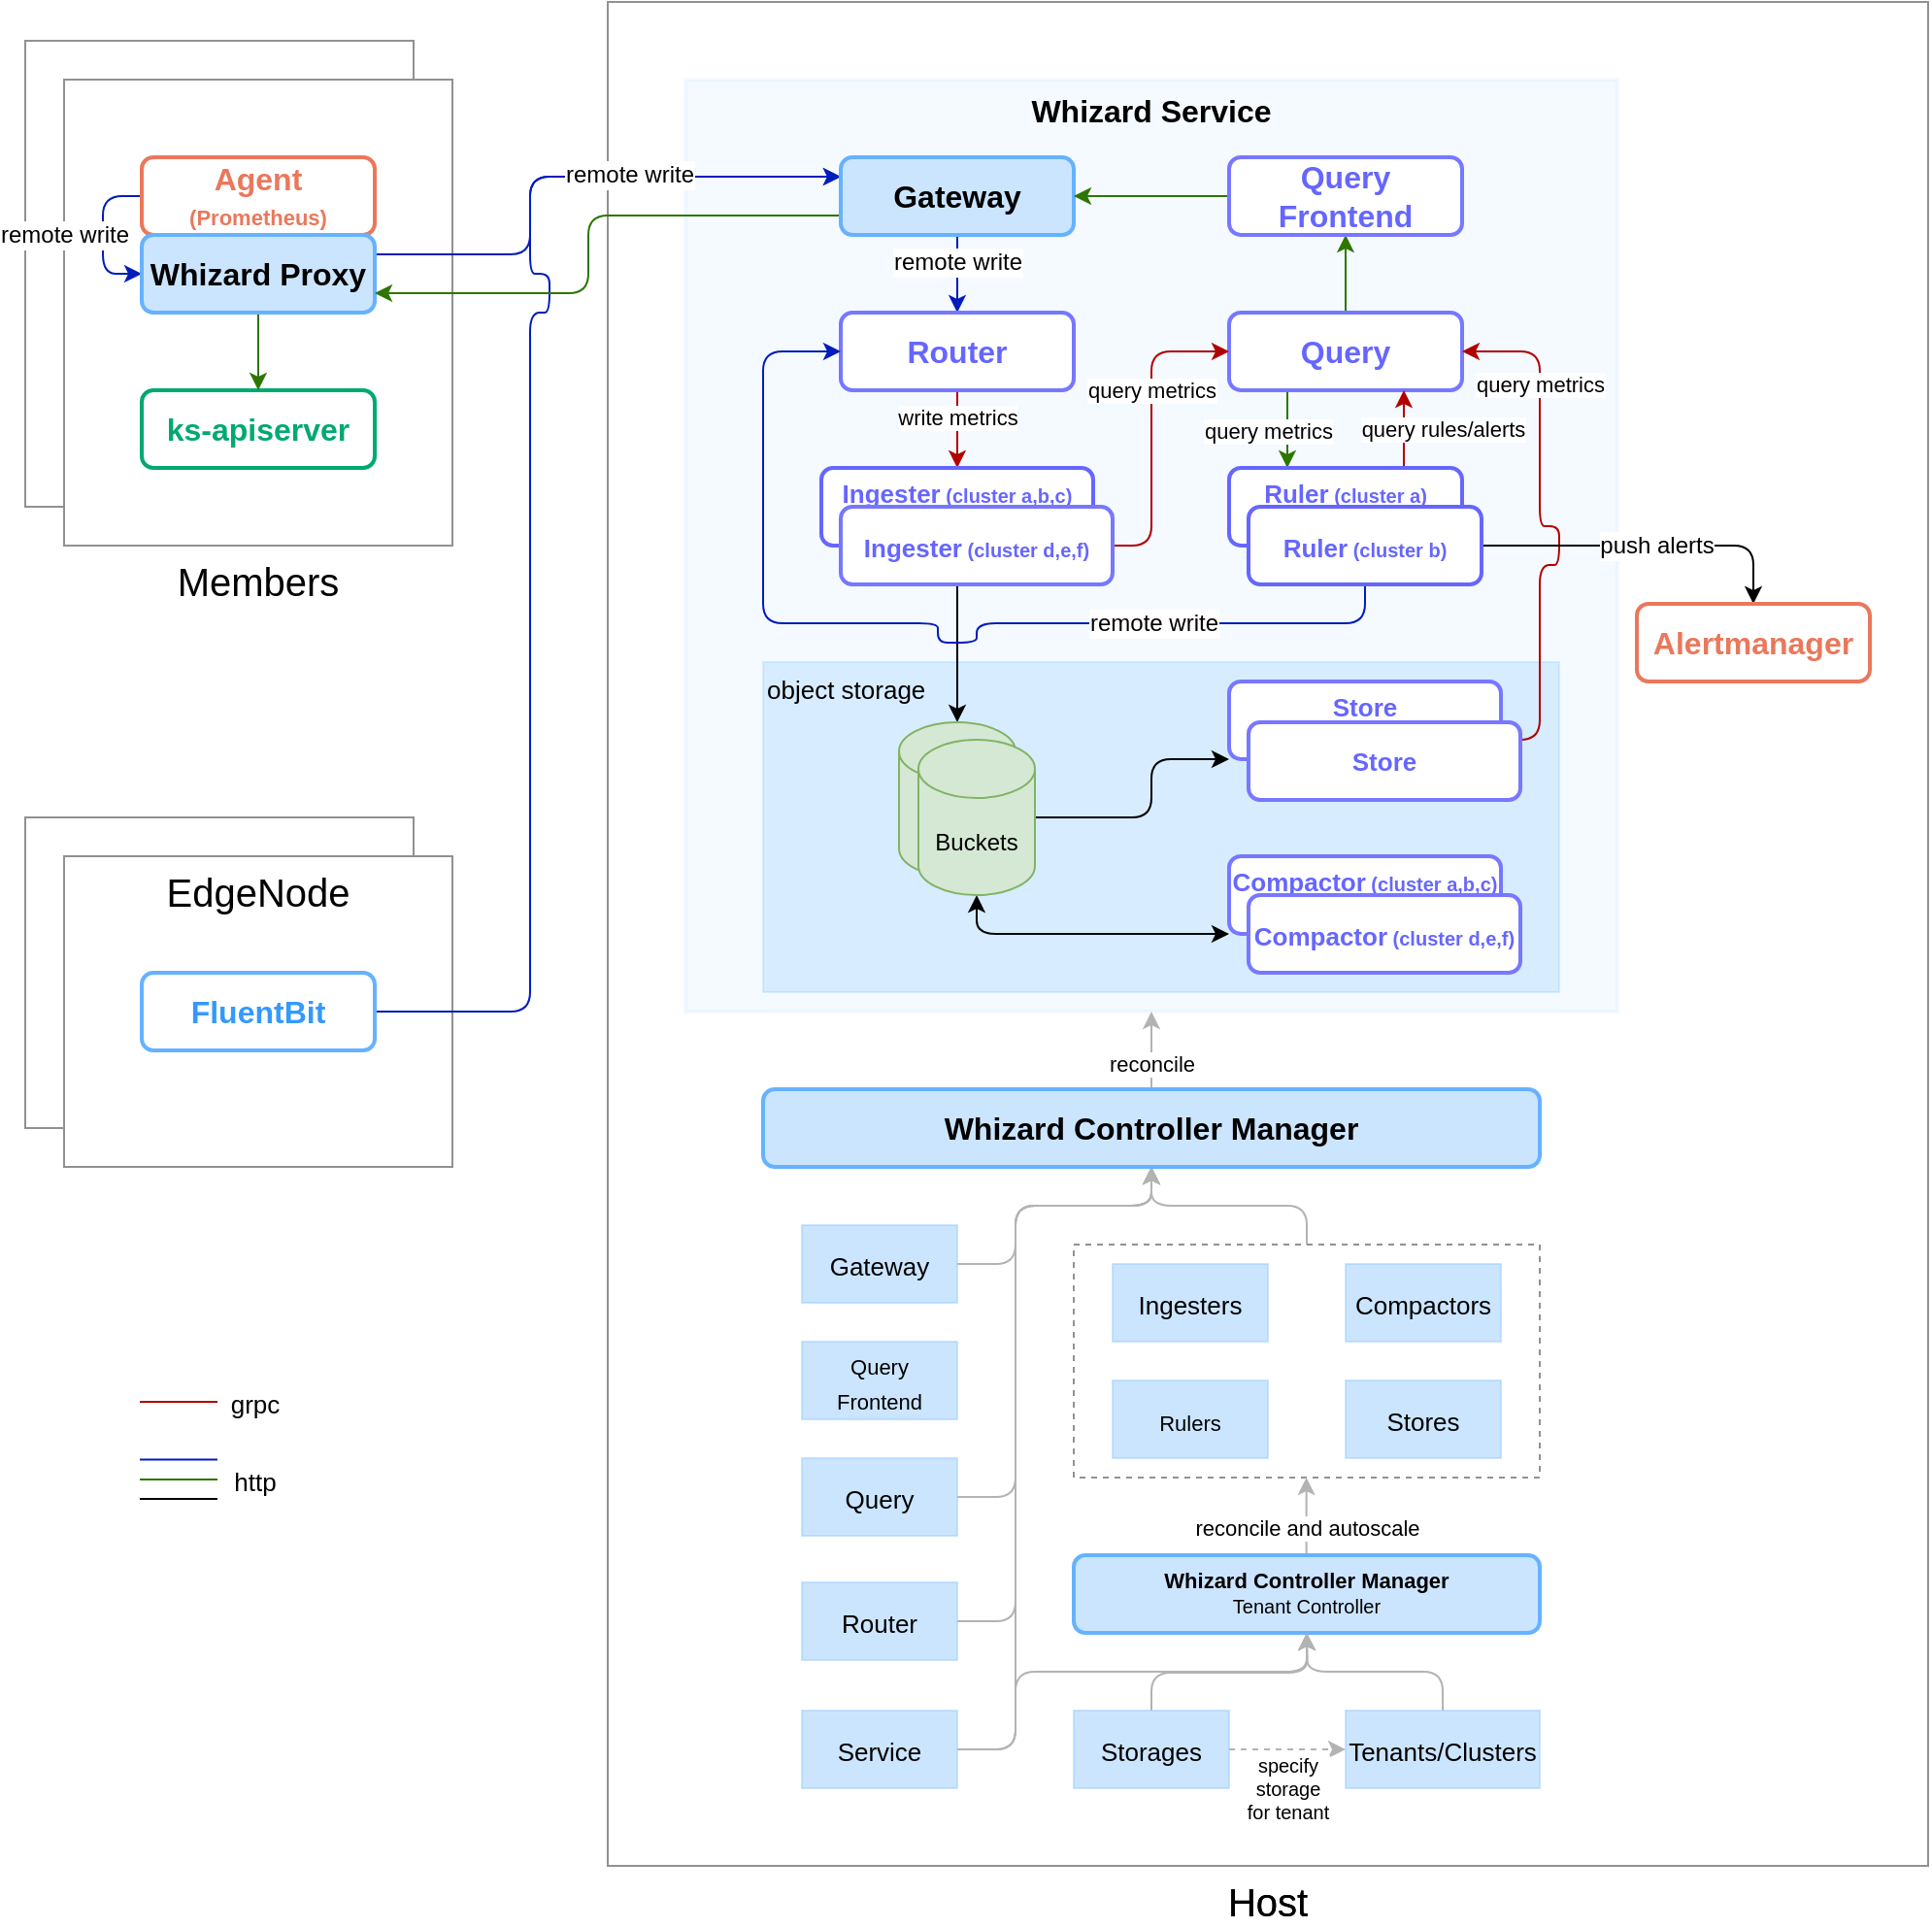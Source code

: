 <mxfile version="20.3.0" type="google"><diagram id="Wn8onYKOnq_qN8UQVsHJ" name="Page-1"><mxGraphModel grid="1" page="1" gridSize="10" guides="1" tooltips="1" connect="1" arrows="1" fold="1" pageScale="1" pageWidth="1654" pageHeight="2336" math="0" shadow="0"><root><mxCell id="0"/><mxCell id="1" parent="0"/><mxCell id="JxBNzHUlp17vYYM24ywU-93" value="background" parent="0"/><mxCell id="JxBNzHUlp17vYYM24ywU-95" value="design" style="" parent="0"/><mxCell id="JxBNzHUlp17vYYM24ywU-96" value="" style="rounded=0;whiteSpace=wrap;html=1;verticalAlign=top;labelPosition=center;verticalLabelPosition=middle;align=center;fontSize=20;fillColor=default;strokeColor=#919191;shadow=0;" vertex="1" parent="JxBNzHUlp17vYYM24ywU-95"><mxGeometry x="60" y="1300" width="200" height="160" as="geometry"/></mxCell><mxCell id="JxBNzHUlp17vYYM24ywU-97" value="EdgeNode" style="rounded=0;whiteSpace=wrap;html=1;verticalAlign=top;labelPosition=center;verticalLabelPosition=middle;align=center;fontSize=20;fillColor=default;strokeColor=#919191;shadow=0;" vertex="1" parent="JxBNzHUlp17vYYM24ywU-95"><mxGeometry x="80" y="1320" width="200" height="160" as="geometry"/></mxCell><mxCell id="JxBNzHUlp17vYYM24ywU-98" style="edgeStyle=orthogonalEdgeStyle;html=1;entryX=0;entryY=0.25;entryDx=0;entryDy=0;fontSize=10;fontColor=#000000;strokeColor=#001DBC;" edge="1" parent="JxBNzHUlp17vYYM24ywU-95" source="JxBNzHUlp17vYYM24ywU-184" target="JxBNzHUlp17vYYM24ywU-121"><mxGeometry relative="1" as="geometry"><Array as="points"><mxPoint x="320" y="1400"/><mxPoint x="320" y="1040"/><mxPoint x="330" y="1040"/><mxPoint x="330" y="1020"/><mxPoint x="320" y="1020"/><mxPoint x="320" y="970"/></Array></mxGeometry></mxCell><mxCell id="JxBNzHUlp17vYYM24ywU-99" value="&lt;font style=&quot;font-size: 20px&quot;&gt;Host&lt;/font&gt;" style="rounded=0;whiteSpace=wrap;html=1;verticalAlign=top;labelPosition=center;verticalLabelPosition=bottom;align=center;fontSize=20;fillColor=none;strokeColor=#919191;" vertex="1" parent="JxBNzHUlp17vYYM24ywU-95"><mxGeometry x="360" y="880" width="680" height="960" as="geometry"/></mxCell><mxCell id="JxBNzHUlp17vYYM24ywU-100" value="&lt;font style=&quot;font-size: 20px&quot;&gt;Host&lt;/font&gt;" style="rounded=0;whiteSpace=wrap;html=1;verticalAlign=top;labelPosition=center;verticalLabelPosition=bottom;align=center;fontSize=20;fillColor=none;strokeColor=#919191;" vertex="1" parent="JxBNzHUlp17vYYM24ywU-95"><mxGeometry x="360" y="880" width="680" height="960" as="geometry"/></mxCell><mxCell id="JxBNzHUlp17vYYM24ywU-101" style="edgeStyle=orthogonalEdgeStyle;html=1;entryX=0.5;entryY=1;entryDx=0;entryDy=0;fontSize=11;fontColor=#000000;strokeColor=#B3B3B3;" edge="1" parent="JxBNzHUlp17vYYM24ywU-95" source="JxBNzHUlp17vYYM24ywU-102" target="JxBNzHUlp17vYYM24ywU-182"><mxGeometry relative="1" as="geometry"/></mxCell><mxCell id="JxBNzHUlp17vYYM24ywU-102" value="" style="rounded=0;whiteSpace=wrap;html=1;verticalAlign=top;labelPosition=center;verticalLabelPosition=bottom;align=center;fontSize=20;fillColor=none;strokeColor=#919191;dashed=1;" vertex="1" parent="JxBNzHUlp17vYYM24ywU-95"><mxGeometry x="600" y="1520" width="240" height="120" as="geometry"/></mxCell><mxCell id="JxBNzHUlp17vYYM24ywU-103" value="&lt;span style=&quot;font-size: 16px&quot;&gt;&lt;b&gt;Whizard Service&lt;/b&gt;&lt;/span&gt;" style="rounded=0;whiteSpace=wrap;html=1;fontSize=15;strokeWidth=2;fillColor=#66B2FF;gradientColor=none;gradientDirection=north;strokeColor=#66B2FF;verticalAlign=top;opacity=7;" vertex="1" parent="JxBNzHUlp17vYYM24ywU-95"><mxGeometry x="400" y="920" width="480" height="480" as="geometry"/></mxCell><mxCell id="JxBNzHUlp17vYYM24ywU-104" value="&lt;font style=&quot;font-size: 13px;&quot;&gt;object storage&lt;/font&gt;" style="rounded=0;whiteSpace=wrap;html=1;verticalAlign=top;labelPosition=center;verticalLabelPosition=middle;align=left;fontSize=13;fillColor=#66B2FF;strokeColor=#66B2FF;shadow=0;opacity=20;" vertex="1" parent="JxBNzHUlp17vYYM24ywU-95"><mxGeometry x="440" y="1220" width="410" height="170" as="geometry"/></mxCell><mxCell id="JxBNzHUlp17vYYM24ywU-105" value="" style="rounded=0;whiteSpace=wrap;html=1;verticalAlign=top;labelPosition=center;verticalLabelPosition=bottom;align=center;fontSize=20;fillColor=default;strokeColor=#919191;" vertex="1" parent="JxBNzHUlp17vYYM24ywU-95"><mxGeometry x="60" y="900" width="200" height="240" as="geometry"/></mxCell><mxCell id="JxBNzHUlp17vYYM24ywU-106" value="Members" style="rounded=0;whiteSpace=wrap;html=1;verticalAlign=top;labelPosition=center;verticalLabelPosition=bottom;align=center;fontSize=20;fillColor=default;strokeColor=#919191;shadow=0;" vertex="1" parent="JxBNzHUlp17vYYM24ywU-95"><mxGeometry x="80" y="920" width="200" height="240" as="geometry"/></mxCell><mxCell id="JxBNzHUlp17vYYM24ywU-107" value="&lt;font color=&quot;#00a971&quot; style=&quot;font-size: 16px&quot;&gt;&lt;b&gt;ks-apiserver&lt;/b&gt;&lt;/font&gt;" style="rounded=1;whiteSpace=wrap;html=1;strokeWidth=2;fontSize=14;fillColor=#FFFFFF;strokeColor=#00A971;" vertex="1" parent="JxBNzHUlp17vYYM24ywU-95"><mxGeometry x="120" y="1080" width="120" height="40" as="geometry"/></mxCell><mxCell id="JxBNzHUlp17vYYM24ywU-108" style="edgeStyle=orthogonalEdgeStyle;html=1;entryX=0;entryY=0.5;entryDx=0;entryDy=0;fontSize=16;exitX=0;exitY=0.5;exitDx=0;exitDy=0;strokeColor=#001DBC;" edge="1" parent="JxBNzHUlp17vYYM24ywU-95" source="JxBNzHUlp17vYYM24ywU-110" target="JxBNzHUlp17vYYM24ywU-114"><mxGeometry relative="1" as="geometry"><Array as="points"><mxPoint x="100" y="980"/><mxPoint x="100" y="1020"/></Array></mxGeometry></mxCell><mxCell id="JxBNzHUlp17vYYM24ywU-109" value="&lt;font style=&quot;font-size: 12px;&quot;&gt;remote write&lt;/font&gt;" style="edgeLabel;html=1;align=center;verticalAlign=middle;resizable=0;points=[];fontSize=12;" connectable="0" vertex="1" parent="JxBNzHUlp17vYYM24ywU-108"><mxGeometry x="-0.189" y="-1" relative="1" as="geometry"><mxPoint x="-19" y="7" as="offset"/></mxGeometry></mxCell><mxCell id="JxBNzHUlp17vYYM24ywU-110" value="&lt;font&gt;&lt;b&gt;&lt;span style=&quot;font-size: 16px&quot;&gt;Agent &lt;/span&gt;&lt;font style=&quot;font-size: 11px&quot;&gt;(Prometheus)&lt;/font&gt;&lt;/b&gt;&lt;/font&gt;" style="rounded=1;whiteSpace=wrap;html=1;fontSize=15;strokeWidth=2;fillColor=#FFFFFF;gradientColor=none;gradientDirection=north;strokeColor=#EA785B;fontColor=#EA785B;" vertex="1" parent="JxBNzHUlp17vYYM24ywU-95"><mxGeometry x="120" y="960" width="120" height="40" as="geometry"/></mxCell><mxCell id="JxBNzHUlp17vYYM24ywU-111" style="edgeStyle=orthogonalEdgeStyle;html=1;entryX=0;entryY=0.25;entryDx=0;entryDy=0;startArrow=none;startFill=0;strokeColor=#001DBC;elbow=vertical;exitX=1;exitY=0.25;exitDx=0;exitDy=0;" edge="1" parent="JxBNzHUlp17vYYM24ywU-95" source="JxBNzHUlp17vYYM24ywU-114" target="JxBNzHUlp17vYYM24ywU-121"><mxGeometry relative="1" as="geometry"><Array as="points"><mxPoint x="320" y="1010"/><mxPoint x="320" y="970"/></Array></mxGeometry></mxCell><mxCell id="JxBNzHUlp17vYYM24ywU-112" value="&lt;font style=&quot;font-size: 12px;&quot;&gt;remote write&lt;/font&gt;" style="edgeLabel;html=1;align=center;verticalAlign=middle;resizable=0;points=[];fontSize=12;" connectable="0" vertex="1" parent="JxBNzHUlp17vYYM24ywU-111"><mxGeometry x="0.025" y="1" relative="1" as="geometry"><mxPoint x="27" as="offset"/></mxGeometry></mxCell><mxCell id="JxBNzHUlp17vYYM24ywU-113" style="edgeStyle=orthogonalEdgeStyle;html=1;entryX=0.5;entryY=0;entryDx=0;entryDy=0;startArrow=none;startFill=0;strokeColor=#2D7600;elbow=vertical;" edge="1" parent="JxBNzHUlp17vYYM24ywU-95" source="JxBNzHUlp17vYYM24ywU-114" target="JxBNzHUlp17vYYM24ywU-107"><mxGeometry relative="1" as="geometry"/></mxCell><mxCell id="JxBNzHUlp17vYYM24ywU-114" value="&lt;span style=&quot;font-size: 16px&quot;&gt;&lt;b&gt;Whizard Proxy&lt;/b&gt;&lt;/span&gt;" style="rounded=1;whiteSpace=wrap;html=1;fontSize=15;strokeWidth=2;fillColor=#CCE5FF;gradientColor=none;gradientDirection=east;strokeColor=#66B2FF;fontColor=#000000;" vertex="1" parent="JxBNzHUlp17vYYM24ywU-95"><mxGeometry x="120" y="1000" width="120" height="40" as="geometry"/></mxCell><mxCell id="JxBNzHUlp17vYYM24ywU-115" style="edgeStyle=orthogonalEdgeStyle;html=1;fontSize=11;fontColor=#E6E6E6;strokeColor=#B3B3B3;" edge="1" parent="JxBNzHUlp17vYYM24ywU-95"><mxGeometry relative="1" as="geometry"><mxPoint x="719.82" y="1680" as="sourcePoint"/><mxPoint x="719.82" y="1640" as="targetPoint"/></mxGeometry></mxCell><mxCell id="JxBNzHUlp17vYYM24ywU-116" value="&lt;font color=&quot;#000000&quot;&gt;reconcile and autoscale&lt;/font&gt;" style="edgeLabel;html=1;align=center;verticalAlign=middle;resizable=0;points=[];fontSize=11;fontColor=#E6E6E6;" connectable="0" vertex="1" parent="JxBNzHUlp17vYYM24ywU-115"><mxGeometry x="-0.286" y="-1" relative="1" as="geometry"><mxPoint x="-1" as="offset"/></mxGeometry></mxCell><mxCell id="JxBNzHUlp17vYYM24ywU-117" value="&lt;font&gt;&lt;b style=&quot;font-size: 11px&quot;&gt;Whizard Controller Manager&lt;/b&gt;&lt;br&gt;&lt;font style=&quot;font-size: 10px&quot;&gt;Tenant Controller&lt;/font&gt;&lt;br&gt;&lt;/font&gt;" style="rounded=1;whiteSpace=wrap;html=1;fontSize=11;strokeWidth=2;fillColor=#CCE5FF;gradientColor=#CCE5FF;gradientDirection=east;strokeColor=#66B2FF;verticalAlign=top;fontColor=#000000;" vertex="1" parent="JxBNzHUlp17vYYM24ywU-95"><mxGeometry x="600" y="1680" width="240" height="40" as="geometry"/></mxCell><mxCell id="JxBNzHUlp17vYYM24ywU-118" style="edgeStyle=orthogonalEdgeStyle;html=1;entryX=0.5;entryY=0;entryDx=0;entryDy=0;strokeColor=#001DBC;" edge="1" parent="JxBNzHUlp17vYYM24ywU-95" source="JxBNzHUlp17vYYM24ywU-121" target="JxBNzHUlp17vYYM24ywU-130"><mxGeometry relative="1" as="geometry"/></mxCell><mxCell id="JxBNzHUlp17vYYM24ywU-119" value="remote write" style="edgeLabel;html=1;align=center;verticalAlign=middle;resizable=0;points=[];fontSize=12;" connectable="0" vertex="1" parent="JxBNzHUlp17vYYM24ywU-118"><mxGeometry x="-0.305" relative="1" as="geometry"><mxPoint as="offset"/></mxGeometry></mxCell><mxCell id="JxBNzHUlp17vYYM24ywU-120" style="edgeStyle=orthogonalEdgeStyle;html=1;entryX=1;entryY=0.75;entryDx=0;entryDy=0;startArrow=none;startFill=0;strokeColor=#2D7600;elbow=vertical;exitX=0;exitY=0.75;exitDx=0;exitDy=0;" edge="1" parent="JxBNzHUlp17vYYM24ywU-95" source="JxBNzHUlp17vYYM24ywU-121" target="JxBNzHUlp17vYYM24ywU-114"><mxGeometry relative="1" as="geometry"><Array as="points"><mxPoint x="350" y="990"/><mxPoint x="350" y="1030"/></Array></mxGeometry></mxCell><mxCell id="JxBNzHUlp17vYYM24ywU-121" value="&lt;span style=&quot;font-size: 16px&quot;&gt;&lt;b&gt;Gateway&lt;/b&gt;&lt;/span&gt;" style="rounded=1;whiteSpace=wrap;html=1;fontSize=15;strokeWidth=2;fillColor=#CCE5FF;gradientColor=none;gradientDirection=east;strokeColor=#66B2FF;" vertex="1" parent="JxBNzHUlp17vYYM24ywU-95"><mxGeometry x="480" y="960" width="120" height="40" as="geometry"/></mxCell><mxCell id="JxBNzHUlp17vYYM24ywU-122" style="edgeStyle=orthogonalEdgeStyle;html=1;strokeColor=#2D7600;" edge="1" parent="JxBNzHUlp17vYYM24ywU-95" source="JxBNzHUlp17vYYM24ywU-125" target="JxBNzHUlp17vYYM24ywU-127"><mxGeometry relative="1" as="geometry"/></mxCell><mxCell id="JxBNzHUlp17vYYM24ywU-123" style="edgeStyle=orthogonalEdgeStyle;html=1;entryX=0.25;entryY=0;entryDx=0;entryDy=0;startArrow=none;startFill=0;strokeColor=#2D7600;elbow=vertical;exitX=0.25;exitY=1;exitDx=0;exitDy=0;" edge="1" parent="JxBNzHUlp17vYYM24ywU-95" source="JxBNzHUlp17vYYM24ywU-125" target="JxBNzHUlp17vYYM24ywU-142"><mxGeometry relative="1" as="geometry"/></mxCell><mxCell id="JxBNzHUlp17vYYM24ywU-124" value="query metrics" style="edgeLabel;html=1;align=center;verticalAlign=middle;resizable=0;points=[];fontSize=11;" connectable="0" vertex="1" parent="JxBNzHUlp17vYYM24ywU-123"><mxGeometry x="-0.372" relative="1" as="geometry"><mxPoint x="-10" y="8" as="offset"/></mxGeometry></mxCell><mxCell id="JxBNzHUlp17vYYM24ywU-125" value="&lt;span style=&quot;font-size: 16px&quot;&gt;&lt;b&gt;Query&lt;/b&gt;&lt;/span&gt;" style="rounded=1;whiteSpace=wrap;html=1;fontSize=15;strokeWidth=2;fillColor=default;gradientColor=none;gradientDirection=east;strokeColor=#7777FF;fontColor=#6666FF;" vertex="1" parent="JxBNzHUlp17vYYM24ywU-95"><mxGeometry x="680" y="1040" width="120" height="40" as="geometry"/></mxCell><mxCell id="JxBNzHUlp17vYYM24ywU-126" style="edgeStyle=orthogonalEdgeStyle;html=1;entryX=1;entryY=0.5;entryDx=0;entryDy=0;strokeColor=#2D7600;" edge="1" parent="JxBNzHUlp17vYYM24ywU-95" source="JxBNzHUlp17vYYM24ywU-127" target="JxBNzHUlp17vYYM24ywU-121"><mxGeometry relative="1" as="geometry"/></mxCell><mxCell id="JxBNzHUlp17vYYM24ywU-127" value="&lt;span style=&quot;font-size: 16px&quot;&gt;&lt;b&gt;Query&lt;br&gt;Frontend&lt;/b&gt;&lt;/span&gt;" style="rounded=1;whiteSpace=wrap;html=1;fontSize=15;strokeWidth=2;fillColor=default;gradientColor=none;gradientDirection=east;strokeColor=#7777FF;fontColor=#6666FF;" vertex="1" parent="JxBNzHUlp17vYYM24ywU-95"><mxGeometry x="680" y="960" width="120" height="40" as="geometry"/></mxCell><mxCell id="JxBNzHUlp17vYYM24ywU-128" style="edgeStyle=orthogonalEdgeStyle;html=1;entryX=0.5;entryY=0;entryDx=0;entryDy=0;strokeColor=#B20000;" edge="1" parent="JxBNzHUlp17vYYM24ywU-95" source="JxBNzHUlp17vYYM24ywU-130" target="JxBNzHUlp17vYYM24ywU-132"><mxGeometry relative="1" as="geometry"/></mxCell><mxCell id="JxBNzHUlp17vYYM24ywU-129" value="write metrics" style="edgeLabel;html=1;align=center;verticalAlign=middle;resizable=0;points=[];fontSize=11;" connectable="0" vertex="1" parent="JxBNzHUlp17vYYM24ywU-128"><mxGeometry x="-0.295" relative="1" as="geometry"><mxPoint as="offset"/></mxGeometry></mxCell><mxCell id="JxBNzHUlp17vYYM24ywU-130" value="&lt;span style=&quot;font-size: 16px&quot;&gt;&lt;b&gt;Router&lt;/b&gt;&lt;/span&gt;" style="rounded=1;whiteSpace=wrap;html=1;fontSize=15;strokeWidth=2;fillColor=default;gradientColor=none;gradientDirection=east;strokeColor=#7777FF;fontColor=#6666FF;" vertex="1" parent="JxBNzHUlp17vYYM24ywU-95"><mxGeometry x="480" y="1040" width="120" height="40" as="geometry"/></mxCell><mxCell id="JxBNzHUlp17vYYM24ywU-131" style="edgeStyle=orthogonalEdgeStyle;html=1;startArrow=none;startFill=0;strokeColor=#000000;elbow=vertical;entryX=0.5;entryY=0;entryDx=0;entryDy=0;entryPerimeter=0;" edge="1" parent="JxBNzHUlp17vYYM24ywU-95" source="JxBNzHUlp17vYYM24ywU-132" target="JxBNzHUlp17vYYM24ywU-148"><mxGeometry relative="1" as="geometry"><mxPoint x="530" y="1250" as="targetPoint"/></mxGeometry></mxCell><mxCell id="JxBNzHUlp17vYYM24ywU-132" value="&lt;b style=&quot;line-height: 1&quot;&gt;&lt;font style=&quot;font-size: 13px&quot;&gt;Ingester&lt;/font&gt;&lt;/b&gt;&lt;b style=&quot;font-size: 10px ; line-height: 1&quot;&gt; (cluster a,b,c)&lt;/b&gt;" style="rounded=1;whiteSpace=wrap;html=1;fontSize=10;strokeWidth=2;fillColor=default;gradientColor=none;gradientDirection=east;strokeColor=#6666FF;verticalAlign=top;labelPosition=center;verticalLabelPosition=middle;align=center;fontColor=#6666FF;" vertex="1" parent="JxBNzHUlp17vYYM24ywU-95"><mxGeometry x="470" y="1120" width="140" height="40" as="geometry"/></mxCell><mxCell id="JxBNzHUlp17vYYM24ywU-133" style="edgeStyle=orthogonalEdgeStyle;html=1;entryX=1;entryY=0.5;entryDx=0;entryDy=0;strokeColor=#B20000;" edge="1" parent="JxBNzHUlp17vYYM24ywU-95" target="JxBNzHUlp17vYYM24ywU-125"><mxGeometry relative="1" as="geometry"><mxPoint x="810" y="1260" as="sourcePoint"/><Array as="points"><mxPoint x="840" y="1260"/><mxPoint x="840" y="1170"/><mxPoint x="850" y="1170"/><mxPoint x="850" y="1150"/><mxPoint x="840" y="1150"/><mxPoint x="840" y="1060"/></Array></mxGeometry></mxCell><mxCell id="JxBNzHUlp17vYYM24ywU-134" value="query metrics" style="edgeLabel;html=1;align=center;verticalAlign=middle;resizable=0;points=[];fontSize=11;" connectable="0" vertex="1" parent="JxBNzHUlp17vYYM24ywU-133"><mxGeometry x="0.61" relative="1" as="geometry"><mxPoint as="offset"/></mxGeometry></mxCell><mxCell id="JxBNzHUlp17vYYM24ywU-135" style="edgeStyle=orthogonalEdgeStyle;html=1;entryX=0;entryY=0.5;entryDx=0;entryDy=0;startArrow=none;startFill=0;strokeColor=#B20000;elbow=vertical;" edge="1" parent="JxBNzHUlp17vYYM24ywU-95" source="JxBNzHUlp17vYYM24ywU-137" target="JxBNzHUlp17vYYM24ywU-125"><mxGeometry relative="1" as="geometry"><Array as="points"><mxPoint x="640" y="1160"/><mxPoint x="640" y="1060"/></Array></mxGeometry></mxCell><mxCell id="JxBNzHUlp17vYYM24ywU-136" value="query metrics" style="edgeLabel;html=1;align=center;verticalAlign=middle;resizable=0;points=[];fontSize=11;" connectable="0" vertex="1" parent="JxBNzHUlp17vYYM24ywU-135"><mxGeometry x="0.078" relative="1" as="geometry"><mxPoint y="-14" as="offset"/></mxGeometry></mxCell><mxCell id="JxBNzHUlp17vYYM24ywU-137" value="&lt;b style=&quot;line-height: 1&quot;&gt;&lt;font style=&quot;font-size: 13px&quot;&gt;Ingester&lt;/font&gt;&lt;/b&gt;&lt;b style=&quot;font-size: 10px ; line-height: 1&quot;&gt; (cluster d,e,f)&lt;/b&gt;" style="rounded=1;whiteSpace=wrap;html=1;fontSize=15;strokeWidth=2;fillColor=default;gradientColor=none;gradientDirection=east;strokeColor=#7777FF;fontColor=#6666FF;" vertex="1" parent="JxBNzHUlp17vYYM24ywU-95"><mxGeometry x="480" y="1140" width="140" height="40" as="geometry"/></mxCell><mxCell id="JxBNzHUlp17vYYM24ywU-138" value="&lt;b style=&quot;line-height: 1&quot;&gt;&lt;font style=&quot;font-size: 13px&quot;&gt;Compactor&lt;/font&gt;&lt;/b&gt;&lt;b style=&quot;font-size: 10px ; line-height: 1&quot;&gt; (cluster a,b,c)&lt;/b&gt;" style="rounded=1;whiteSpace=wrap;html=1;fontSize=10;strokeWidth=2;fillColor=default;gradientColor=none;gradientDirection=east;strokeColor=#7777FF;verticalAlign=top;labelPosition=center;verticalLabelPosition=middle;align=center;fontColor=#6666FF;" vertex="1" parent="JxBNzHUlp17vYYM24ywU-95"><mxGeometry x="680" y="1320" width="140" height="40" as="geometry"/></mxCell><mxCell id="JxBNzHUlp17vYYM24ywU-139" value="&lt;b style=&quot;line-height: 1&quot;&gt;&lt;font style=&quot;font-size: 13px&quot;&gt;Compactor&lt;/font&gt;&lt;/b&gt;&lt;b style=&quot;font-size: 10px ; line-height: 1&quot;&gt; (cluster d,e,f)&lt;/b&gt;" style="rounded=1;whiteSpace=wrap;html=1;fontSize=15;strokeWidth=2;fillColor=default;gradientColor=none;gradientDirection=east;strokeColor=#7777FF;fontColor=#6666FF;" vertex="1" parent="JxBNzHUlp17vYYM24ywU-95"><mxGeometry x="690" y="1340" width="140" height="40" as="geometry"/></mxCell><mxCell id="JxBNzHUlp17vYYM24ywU-140" style="edgeStyle=orthogonalEdgeStyle;html=1;entryX=0.75;entryY=1;entryDx=0;entryDy=0;startArrow=none;startFill=0;strokeColor=#B20000;elbow=vertical;exitX=0.75;exitY=0;exitDx=0;exitDy=0;" edge="1" parent="JxBNzHUlp17vYYM24ywU-95" source="JxBNzHUlp17vYYM24ywU-142" target="JxBNzHUlp17vYYM24ywU-125"><mxGeometry relative="1" as="geometry"/></mxCell><mxCell id="JxBNzHUlp17vYYM24ywU-141" value="&lt;font style=&quot;font-size: 11px;&quot;&gt;query rules/alerts&lt;/font&gt;" style="edgeLabel;html=1;align=center;verticalAlign=middle;resizable=0;points=[];fontSize=11;" connectable="0" vertex="1" parent="JxBNzHUlp17vYYM24ywU-140"><mxGeometry x="-0.285" y="1" relative="1" as="geometry"><mxPoint x="21" y="-6" as="offset"/></mxGeometry></mxCell><mxCell id="JxBNzHUlp17vYYM24ywU-142" value="&lt;b style=&quot;line-height: 1&quot;&gt;&lt;font style=&quot;font-size: 13px&quot;&gt;Ruler&lt;/font&gt;&lt;/b&gt;&lt;b style=&quot;font-size: 10px ; line-height: 1&quot;&gt; (cluster a)&lt;/b&gt;" style="rounded=1;whiteSpace=wrap;html=1;fontSize=10;strokeWidth=2;fillColor=default;gradientColor=none;gradientDirection=east;strokeColor=#6666FF;verticalAlign=top;labelPosition=center;verticalLabelPosition=middle;align=center;fontColor=#6666FF;" vertex="1" parent="JxBNzHUlp17vYYM24ywU-95"><mxGeometry x="680" y="1120" width="120" height="40" as="geometry"/></mxCell><mxCell id="JxBNzHUlp17vYYM24ywU-143" style="edgeStyle=orthogonalEdgeStyle;html=1;entryX=0;entryY=0.5;entryDx=0;entryDy=0;strokeColor=#001DBC;exitX=0.5;exitY=1;exitDx=0;exitDy=0;" edge="1" parent="JxBNzHUlp17vYYM24ywU-95" source="JxBNzHUlp17vYYM24ywU-147" target="JxBNzHUlp17vYYM24ywU-130"><mxGeometry relative="1" as="geometry"><Array as="points"><mxPoint x="750" y="1200"/><mxPoint x="550" y="1200"/><mxPoint x="550" y="1210"/><mxPoint x="530" y="1210"/><mxPoint x="530" y="1200"/><mxPoint x="440" y="1200"/><mxPoint x="440" y="1060"/></Array></mxGeometry></mxCell><mxCell id="JxBNzHUlp17vYYM24ywU-144" value="remote write" style="edgeLabel;html=1;align=center;verticalAlign=middle;resizable=0;points=[];fontSize=12;" connectable="0" vertex="1" parent="JxBNzHUlp17vYYM24ywU-143"><mxGeometry x="-0.469" y="1" relative="1" as="geometry"><mxPoint x="11" y="-1" as="offset"/></mxGeometry></mxCell><mxCell id="JxBNzHUlp17vYYM24ywU-145" style="edgeStyle=orthogonalEdgeStyle;html=1;entryX=0.5;entryY=0;entryDx=0;entryDy=0;startArrow=none;startFill=0;strokeColor=#000000;elbow=vertical;" edge="1" parent="JxBNzHUlp17vYYM24ywU-95" source="JxBNzHUlp17vYYM24ywU-147" target="JxBNzHUlp17vYYM24ywU-154"><mxGeometry relative="1" as="geometry"><Array as="points"><mxPoint x="950" y="1160"/></Array></mxGeometry></mxCell><mxCell id="JxBNzHUlp17vYYM24ywU-146" value="&lt;font style=&quot;font-size: 12px;&quot;&gt;push alerts&lt;/font&gt;" style="edgeLabel;html=1;align=center;verticalAlign=middle;resizable=0;points=[];fontSize=12;" connectable="0" vertex="1" parent="JxBNzHUlp17vYYM24ywU-145"><mxGeometry x="0.318" y="2" relative="1" as="geometry"><mxPoint x="-22" y="2" as="offset"/></mxGeometry></mxCell><mxCell id="JxBNzHUlp17vYYM24ywU-147" value="&lt;b style=&quot;line-height: 1&quot;&gt;&lt;font style=&quot;font-size: 13px&quot;&gt;Ruler&lt;/font&gt;&lt;/b&gt;&lt;b style=&quot;font-size: 10px ; line-height: 1&quot;&gt; (cluster b)&lt;/b&gt;" style="rounded=1;whiteSpace=wrap;html=1;fontSize=15;strokeWidth=2;fillColor=default;gradientColor=none;gradientDirection=east;strokeColor=#6666FF;fontColor=#6666FF;" vertex="1" parent="JxBNzHUlp17vYYM24ywU-95"><mxGeometry x="690" y="1140" width="120" height="40" as="geometry"/></mxCell><mxCell id="JxBNzHUlp17vYYM24ywU-148" value="" style="shape=cylinder3;whiteSpace=wrap;html=1;boundedLbl=1;backgroundOutline=1;size=15;fillColor=#d5e8d4;strokeColor=#82b366;" vertex="1" parent="JxBNzHUlp17vYYM24ywU-95"><mxGeometry x="510" y="1251" width="60" height="80" as="geometry"/></mxCell><mxCell id="JxBNzHUlp17vYYM24ywU-149" style="edgeStyle=orthogonalEdgeStyle;html=1;strokeColor=#000000;elbow=vertical;exitX=0.5;exitY=1;exitDx=0;exitDy=0;exitPerimeter=0;startArrow=classic;startFill=1;" edge="1" parent="JxBNzHUlp17vYYM24ywU-95" source="JxBNzHUlp17vYYM24ywU-151"><mxGeometry relative="1" as="geometry"><mxPoint x="680" y="1360" as="targetPoint"/><Array as="points"><mxPoint x="550" y="1360"/></Array></mxGeometry></mxCell><mxCell id="JxBNzHUlp17vYYM24ywU-150" style="edgeStyle=orthogonalEdgeStyle;html=1;entryX=0;entryY=1;entryDx=0;entryDy=0;startArrow=none;startFill=0;strokeColor=#000000;elbow=vertical;" edge="1" parent="JxBNzHUlp17vYYM24ywU-95" source="JxBNzHUlp17vYYM24ywU-151" target="JxBNzHUlp17vYYM24ywU-152"><mxGeometry relative="1" as="geometry"><Array as="points"><mxPoint x="640" y="1300"/><mxPoint x="640" y="1270"/></Array></mxGeometry></mxCell><mxCell id="JxBNzHUlp17vYYM24ywU-151" value="Buckets" style="shape=cylinder3;whiteSpace=wrap;html=1;boundedLbl=1;backgroundOutline=1;size=15;fillColor=#d5e8d4;strokeColor=#82b366;" vertex="1" parent="JxBNzHUlp17vYYM24ywU-95"><mxGeometry x="520" y="1260" width="60" height="80" as="geometry"/></mxCell><mxCell id="JxBNzHUlp17vYYM24ywU-152" value="&lt;b style=&quot;line-height: 1&quot;&gt;&lt;font style=&quot;font-size: 13px&quot;&gt;Store&lt;/font&gt;&lt;/b&gt;" style="rounded=1;whiteSpace=wrap;html=1;fontSize=10;strokeWidth=2;fillColor=default;gradientColor=none;gradientDirection=east;strokeColor=#7777FF;verticalAlign=top;labelPosition=center;verticalLabelPosition=middle;align=center;fontColor=#6666FF;" vertex="1" parent="JxBNzHUlp17vYYM24ywU-95"><mxGeometry x="680" y="1230" width="140" height="40" as="geometry"/></mxCell><mxCell id="JxBNzHUlp17vYYM24ywU-153" value="&lt;b style=&quot;line-height: 1&quot;&gt;&lt;font style=&quot;font-size: 13px&quot;&gt;Store&lt;/font&gt;&lt;/b&gt;" style="rounded=1;whiteSpace=wrap;html=1;fontSize=10;strokeWidth=2;fillColor=default;gradientColor=none;gradientDirection=east;strokeColor=#7777FF;verticalAlign=middle;labelPosition=center;verticalLabelPosition=middle;align=center;fontColor=#6666FF;" vertex="1" parent="JxBNzHUlp17vYYM24ywU-95"><mxGeometry x="690" y="1251" width="140" height="40" as="geometry"/></mxCell><mxCell id="JxBNzHUlp17vYYM24ywU-154" value="&lt;span style=&quot;font-size: 16px&quot;&gt;&lt;b&gt;&lt;font color=&quot;#ea785b&quot;&gt;Alertmanager&lt;/font&gt;&lt;/b&gt;&lt;/span&gt;" style="rounded=1;whiteSpace=wrap;html=1;fontSize=15;strokeWidth=2;fillColor=#FFFFFF;gradientColor=none;gradientDirection=north;strokeColor=#EA785B;" vertex="1" parent="JxBNzHUlp17vYYM24ywU-95"><mxGeometry x="890" y="1190" width="120" height="40" as="geometry"/></mxCell><mxCell id="JxBNzHUlp17vYYM24ywU-155" value="" style="endArrow=none;html=1;fontSize=13;strokeColor=#B20000;elbow=vertical;" edge="1" parent="JxBNzHUlp17vYYM24ywU-95"><mxGeometry width="50" height="50" relative="1" as="geometry"><mxPoint x="119" y="1601" as="sourcePoint"/><mxPoint x="159" y="1601" as="targetPoint"/></mxGeometry></mxCell><mxCell id="JxBNzHUlp17vYYM24ywU-156" value="grpc" style="edgeLabel;html=1;align=center;verticalAlign=middle;resizable=0;points=[];fontSize=13;" connectable="0" vertex="1" parent="JxBNzHUlp17vYYM24ywU-155"><mxGeometry x="0.396" relative="1" as="geometry"><mxPoint x="31" y="1" as="offset"/></mxGeometry></mxCell><mxCell id="JxBNzHUlp17vYYM24ywU-157" value="" style="endArrow=none;html=1;fontSize=13;strokeColor=#001DBC;elbow=vertical;" edge="1" parent="JxBNzHUlp17vYYM24ywU-95"><mxGeometry width="50" height="50" relative="1" as="geometry"><mxPoint x="119" y="1630.8" as="sourcePoint"/><mxPoint x="159" y="1630.8" as="targetPoint"/></mxGeometry></mxCell><mxCell id="JxBNzHUlp17vYYM24ywU-158" value="" style="endArrow=none;html=1;fontSize=13;strokeColor=#2D7600;elbow=vertical;" edge="1" parent="JxBNzHUlp17vYYM24ywU-95"><mxGeometry width="50" height="50" relative="1" as="geometry"><mxPoint x="119" y="1641" as="sourcePoint"/><mxPoint x="159" y="1641" as="targetPoint"/></mxGeometry></mxCell><mxCell id="JxBNzHUlp17vYYM24ywU-159" value="http" style="edgeLabel;html=1;align=center;verticalAlign=middle;resizable=0;points=[];fontSize=13;" connectable="0" vertex="1" parent="JxBNzHUlp17vYYM24ywU-158"><mxGeometry x="0.396" relative="1" as="geometry"><mxPoint x="31" y="1" as="offset"/></mxGeometry></mxCell><mxCell id="JxBNzHUlp17vYYM24ywU-160" value="" style="endArrow=none;html=1;fontSize=13;strokeColor=#000000;elbow=vertical;" edge="1" parent="JxBNzHUlp17vYYM24ywU-95"><mxGeometry width="50" height="50" relative="1" as="geometry"><mxPoint x="119" y="1651" as="sourcePoint"/><mxPoint x="159" y="1651" as="targetPoint"/></mxGeometry></mxCell><mxCell id="JxBNzHUlp17vYYM24ywU-161" style="edgeStyle=orthogonalEdgeStyle;html=1;fontSize=11;strokeColor=#B3B3B3;" edge="1" parent="JxBNzHUlp17vYYM24ywU-95" source="JxBNzHUlp17vYYM24ywU-162" target="JxBNzHUlp17vYYM24ywU-117"><mxGeometry relative="1" as="geometry"/></mxCell><mxCell id="JxBNzHUlp17vYYM24ywU-162" value="&lt;font style=&quot;font-size: 13px&quot;&gt;Tenants/Clusters&lt;/font&gt;" style="rounded=0;whiteSpace=wrap;html=1;fontSize=15;strokeWidth=1;fillColor=#99CCFF;gradientColor=none;gradientDirection=east;strokeColor=#99CCFF;opacity=50;" vertex="1" parent="JxBNzHUlp17vYYM24ywU-95"><mxGeometry x="740" y="1760" width="100" height="40" as="geometry"/></mxCell><mxCell id="JxBNzHUlp17vYYM24ywU-163" style="edgeStyle=orthogonalEdgeStyle;html=1;fontSize=11;fontColor=#000000;strokeColor=#B3B3B3;exitX=1;exitY=0.5;exitDx=0;exitDy=0;" edge="1" parent="JxBNzHUlp17vYYM24ywU-95" source="JxBNzHUlp17vYYM24ywU-165" target="JxBNzHUlp17vYYM24ywU-117"><mxGeometry relative="1" as="geometry"><Array as="points"><mxPoint x="570" y="1780"/><mxPoint x="570" y="1740"/><mxPoint x="720" y="1740"/></Array></mxGeometry></mxCell><mxCell id="JxBNzHUlp17vYYM24ywU-164" style="edgeStyle=orthogonalEdgeStyle;html=1;entryX=0.5;entryY=1;entryDx=0;entryDy=0;fontSize=11;fontColor=#000000;strokeColor=#B3B3B3;exitX=1;exitY=0.5;exitDx=0;exitDy=0;" edge="1" parent="JxBNzHUlp17vYYM24ywU-95" source="JxBNzHUlp17vYYM24ywU-165" target="JxBNzHUlp17vYYM24ywU-182"><mxGeometry relative="1" as="geometry"><Array as="points"><mxPoint x="570" y="1780"/><mxPoint x="570" y="1500"/><mxPoint x="640" y="1500"/></Array></mxGeometry></mxCell><mxCell id="JxBNzHUlp17vYYM24ywU-165" value="&lt;font style=&quot;font-size: 13px&quot;&gt;Service&lt;/font&gt;" style="rounded=0;whiteSpace=wrap;html=1;fontSize=15;strokeWidth=1;fillColor=#99CCFF;gradientColor=none;gradientDirection=east;strokeColor=#99CCFF;opacity=50;" vertex="1" parent="JxBNzHUlp17vYYM24ywU-95"><mxGeometry x="460" y="1760" width="80" height="40" as="geometry"/></mxCell><mxCell id="JxBNzHUlp17vYYM24ywU-166" style="edgeStyle=orthogonalEdgeStyle;html=1;entryX=0.5;entryY=1;entryDx=0;entryDy=0;fontSize=11;fontColor=#000000;strokeColor=#B3B3B3;" edge="1" parent="JxBNzHUlp17vYYM24ywU-95" source="JxBNzHUlp17vYYM24ywU-167" target="JxBNzHUlp17vYYM24ywU-182"><mxGeometry relative="1" as="geometry"><Array as="points"><mxPoint x="570" y="1650"/><mxPoint x="570" y="1500"/><mxPoint x="640" y="1500"/></Array></mxGeometry></mxCell><mxCell id="JxBNzHUlp17vYYM24ywU-167" value="&lt;font style=&quot;font-size: 13px&quot;&gt;Query&lt;/font&gt;" style="rounded=0;whiteSpace=wrap;html=1;fontSize=15;strokeWidth=1;fillColor=#99CCFF;gradientColor=none;gradientDirection=east;strokeColor=#99CCFF;opacity=50;" vertex="1" parent="JxBNzHUlp17vYYM24ywU-95"><mxGeometry x="460" y="1630" width="80" height="40" as="geometry"/></mxCell><mxCell id="JxBNzHUlp17vYYM24ywU-168" value="&lt;font style=&quot;font-size: 13px&quot;&gt;Stores&lt;/font&gt;" style="rounded=0;whiteSpace=wrap;html=1;fontSize=15;strokeWidth=1;fillColor=#99CCFF;gradientColor=none;gradientDirection=east;strokeColor=#99CCFF;opacity=50;" vertex="1" parent="JxBNzHUlp17vYYM24ywU-95"><mxGeometry x="740" y="1590" width="80" height="40" as="geometry"/></mxCell><mxCell id="JxBNzHUlp17vYYM24ywU-169" style="edgeStyle=orthogonalEdgeStyle;html=1;entryX=0.5;entryY=1;entryDx=0;entryDy=0;fontSize=11;fontColor=#000000;strokeColor=#B3B3B3;" edge="1" parent="JxBNzHUlp17vYYM24ywU-95" source="JxBNzHUlp17vYYM24ywU-170" target="JxBNzHUlp17vYYM24ywU-182"><mxGeometry relative="1" as="geometry"><Array as="points"><mxPoint x="570" y="1714"/><mxPoint x="570" y="1500"/><mxPoint x="640" y="1500"/></Array></mxGeometry></mxCell><mxCell id="JxBNzHUlp17vYYM24ywU-170" value="&lt;font style=&quot;font-size: 13px&quot;&gt;Router&lt;/font&gt;" style="rounded=0;whiteSpace=wrap;html=1;fontSize=15;strokeWidth=1;fillColor=#99CCFF;gradientColor=none;gradientDirection=east;strokeColor=#99CCFF;opacity=50;" vertex="1" parent="JxBNzHUlp17vYYM24ywU-95"><mxGeometry x="460" y="1694" width="80" height="40" as="geometry"/></mxCell><mxCell id="JxBNzHUlp17vYYM24ywU-171" value="&lt;font style=&quot;font-size: 13px&quot;&gt;Ingesters&lt;/font&gt;" style="rounded=0;whiteSpace=wrap;html=1;fontSize=15;strokeWidth=1;fillColor=#99CCFF;gradientColor=none;gradientDirection=east;strokeColor=#99CCFF;opacity=50;" vertex="1" parent="JxBNzHUlp17vYYM24ywU-95"><mxGeometry x="620" y="1530" width="80" height="40" as="geometry"/></mxCell><mxCell id="JxBNzHUlp17vYYM24ywU-172" value="&lt;font style=&quot;font-size: 13px&quot;&gt;Compactors&lt;/font&gt;" style="rounded=0;whiteSpace=wrap;html=1;fontSize=15;strokeWidth=1;fillColor=#99CCFF;gradientColor=none;gradientDirection=east;strokeColor=#99CCFF;opacity=50;" vertex="1" parent="JxBNzHUlp17vYYM24ywU-95"><mxGeometry x="740" y="1530" width="80" height="40" as="geometry"/></mxCell><mxCell id="JxBNzHUlp17vYYM24ywU-173" style="edgeStyle=orthogonalEdgeStyle;html=1;fontSize=11;fontColor=#000000;strokeColor=#B3B3B3;exitX=1;exitY=0.5;exitDx=0;exitDy=0;" edge="1" parent="JxBNzHUlp17vYYM24ywU-95" source="JxBNzHUlp17vYYM24ywU-174" target="JxBNzHUlp17vYYM24ywU-182"><mxGeometry relative="1" as="geometry"><Array as="points"><mxPoint x="570" y="1530"/><mxPoint x="570" y="1500"/><mxPoint x="640" y="1500"/></Array></mxGeometry></mxCell><mxCell id="JxBNzHUlp17vYYM24ywU-174" value="&lt;font style=&quot;font-size: 13px&quot;&gt;Gateway&lt;/font&gt;" style="rounded=0;whiteSpace=wrap;html=1;fontSize=15;strokeWidth=1;fillColor=#99CCFF;gradientColor=none;gradientDirection=east;strokeColor=#99CCFF;opacity=50;" vertex="1" parent="JxBNzHUlp17vYYM24ywU-95"><mxGeometry x="460" y="1510" width="80" height="40" as="geometry"/></mxCell><mxCell id="JxBNzHUlp17vYYM24ywU-175" value="&lt;font style=&quot;font-size: 11px&quot;&gt;Query&lt;br&gt;Frontend&lt;/font&gt;" style="rounded=0;whiteSpace=wrap;html=1;fontSize=15;strokeWidth=1;fillColor=#99CCFF;gradientColor=none;gradientDirection=east;strokeColor=#99CCFF;opacity=50;" vertex="1" parent="JxBNzHUlp17vYYM24ywU-95"><mxGeometry x="460" y="1570" width="80" height="40" as="geometry"/></mxCell><mxCell id="JxBNzHUlp17vYYM24ywU-176" style="edgeStyle=orthogonalEdgeStyle;html=1;fontSize=11;exitX=0.5;exitY=0;exitDx=0;exitDy=0;strokeColor=#B3B3B3;" edge="1" parent="JxBNzHUlp17vYYM24ywU-95" source="JxBNzHUlp17vYYM24ywU-179"><mxGeometry relative="1" as="geometry"><mxPoint x="720" y="1720" as="targetPoint"/></mxGeometry></mxCell><mxCell id="JxBNzHUlp17vYYM24ywU-177" style="edgeStyle=orthogonalEdgeStyle;html=1;fontSize=10;fontColor=#000000;strokeColor=#B3B3B3;dashed=1;" edge="1" parent="JxBNzHUlp17vYYM24ywU-95" source="JxBNzHUlp17vYYM24ywU-179" target="JxBNzHUlp17vYYM24ywU-162"><mxGeometry relative="1" as="geometry"/></mxCell><mxCell id="JxBNzHUlp17vYYM24ywU-178" value="&lt;font style=&quot;font-size: 10px;&quot;&gt;specify &lt;br style=&quot;font-size: 10px;&quot;&gt;storage &lt;br style=&quot;font-size: 10px;&quot;&gt;for tenant&lt;/font&gt;" style="edgeLabel;html=1;align=center;verticalAlign=middle;resizable=0;points=[];fontColor=#000000;fontSize=10;" connectable="0" vertex="1" parent="JxBNzHUlp17vYYM24ywU-177"><mxGeometry x="-0.276" relative="1" as="geometry"><mxPoint x="8" y="20" as="offset"/></mxGeometry></mxCell><mxCell id="JxBNzHUlp17vYYM24ywU-179" value="&lt;font style=&quot;font-size: 13px&quot;&gt;Storages&lt;/font&gt;" style="rounded=0;whiteSpace=wrap;html=1;fontSize=15;strokeWidth=1;fillColor=#99CCFF;gradientColor=none;gradientDirection=east;strokeColor=#99CCFF;opacity=50;" vertex="1" parent="JxBNzHUlp17vYYM24ywU-95"><mxGeometry x="600" y="1760" width="80" height="40" as="geometry"/></mxCell><mxCell id="JxBNzHUlp17vYYM24ywU-180" style="edgeStyle=orthogonalEdgeStyle;html=1;entryX=0.5;entryY=1;entryDx=0;entryDy=0;fontSize=11;fontColor=#E6E6E6;strokeColor=#B3B3B3;" edge="1" parent="JxBNzHUlp17vYYM24ywU-95" source="JxBNzHUlp17vYYM24ywU-182" target="JxBNzHUlp17vYYM24ywU-103"><mxGeometry relative="1" as="geometry"/></mxCell><mxCell id="JxBNzHUlp17vYYM24ywU-181" value="reconcile" style="edgeLabel;html=1;align=center;verticalAlign=middle;resizable=0;points=[];fontSize=11;fontColor=#000000;" connectable="0" vertex="1" parent="JxBNzHUlp17vYYM24ywU-180"><mxGeometry x="-0.314" relative="1" as="geometry"><mxPoint as="offset"/></mxGeometry></mxCell><mxCell id="JxBNzHUlp17vYYM24ywU-182" value="&lt;span style=&quot;font-size: 16px&quot;&gt;&lt;span&gt;Whizard Controller Manager&lt;/span&gt;&lt;/span&gt;" style="rounded=1;whiteSpace=wrap;html=1;fontSize=15;strokeWidth=2;fillColor=#CCE5FF;gradientColor=none;gradientDirection=east;strokeColor=#66B2FF;fontColor=#000000;fontStyle=1" vertex="1" parent="JxBNzHUlp17vYYM24ywU-95"><mxGeometry x="440" y="1440" width="400" height="40" as="geometry"/></mxCell><mxCell id="JxBNzHUlp17vYYM24ywU-183" value="&lt;font style=&quot;font-size: 11px&quot;&gt;Rulers&lt;/font&gt;" style="rounded=0;whiteSpace=wrap;html=1;fontSize=15;strokeWidth=1;fillColor=#99CCFF;gradientColor=none;gradientDirection=east;strokeColor=#99CCFF;opacity=50;" vertex="1" parent="JxBNzHUlp17vYYM24ywU-95"><mxGeometry x="620" y="1590" width="80" height="40" as="geometry"/></mxCell><mxCell id="JxBNzHUlp17vYYM24ywU-184" value="&lt;span style=&quot;font-size: 16px&quot;&gt;&lt;b&gt;FluentBit&lt;/b&gt;&lt;/span&gt;" style="rounded=1;whiteSpace=wrap;html=1;fontSize=15;strokeWidth=2;fillColor=#FFFFFF;gradientColor=none;gradientDirection=north;strokeColor=#66B2FF;fontColor=#3399FF;" vertex="1" parent="JxBNzHUlp17vYYM24ywU-95"><mxGeometry x="120" y="1380" width="120" height="40" as="geometry"/></mxCell></root></mxGraphModel></diagram></mxfile>